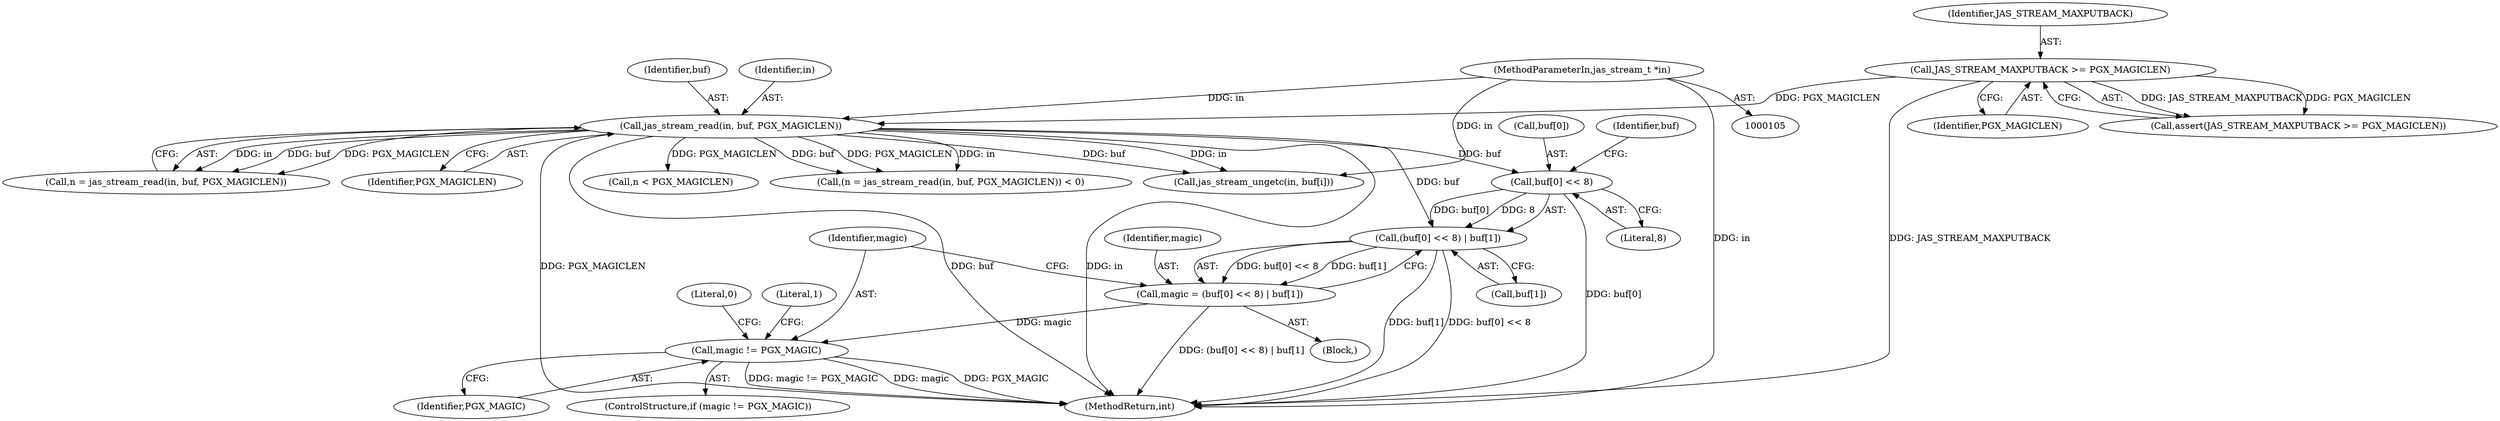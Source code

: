 digraph "0_jasper_d42b2388f7f8e0332c846675133acea151fc557a_45@array" {
"1000163" [label="(Call,(buf[0] << 8) | buf[1])"];
"1000164" [label="(Call,buf[0] << 8)"];
"1000120" [label="(Call,jas_stream_read(in, buf, PGX_MAGICLEN))"];
"1000106" [label="(MethodParameterIn,jas_stream_t *in)"];
"1000113" [label="(Call,JAS_STREAM_MAXPUTBACK >= PGX_MAGICLEN)"];
"1000161" [label="(Call,magic = (buf[0] << 8) | buf[1])"];
"1000173" [label="(Call,magic != PGX_MAGIC)"];
"1000168" [label="(Literal,8)"];
"1000154" [label="(Call,n < PGX_MAGICLEN)"];
"1000112" [label="(Call,assert(JAS_STREAM_MAXPUTBACK >= PGX_MAGICLEN))"];
"1000175" [label="(Identifier,PGX_MAGIC)"];
"1000182" [label="(MethodReturn,int)"];
"1000117" [label="(Call,(n = jas_stream_read(in, buf, PGX_MAGICLEN)) < 0)"];
"1000163" [label="(Call,(buf[0] << 8) | buf[1])"];
"1000169" [label="(Call,buf[1])"];
"1000122" [label="(Identifier,buf)"];
"1000179" [label="(Literal,1)"];
"1000113" [label="(Call,JAS_STREAM_MAXPUTBACK >= PGX_MAGICLEN)"];
"1000120" [label="(Call,jas_stream_read(in, buf, PGX_MAGICLEN))"];
"1000174" [label="(Identifier,magic)"];
"1000170" [label="(Identifier,buf)"];
"1000162" [label="(Identifier,magic)"];
"1000181" [label="(Literal,0)"];
"1000161" [label="(Call,magic = (buf[0] << 8) | buf[1])"];
"1000143" [label="(Call,jas_stream_ungetc(in, buf[i]))"];
"1000107" [label="(Block,)"];
"1000164" [label="(Call,buf[0] << 8)"];
"1000173" [label="(Call,magic != PGX_MAGIC)"];
"1000118" [label="(Call,n = jas_stream_read(in, buf, PGX_MAGICLEN))"];
"1000165" [label="(Call,buf[0])"];
"1000115" [label="(Identifier,PGX_MAGICLEN)"];
"1000121" [label="(Identifier,in)"];
"1000114" [label="(Identifier,JAS_STREAM_MAXPUTBACK)"];
"1000106" [label="(MethodParameterIn,jas_stream_t *in)"];
"1000123" [label="(Identifier,PGX_MAGICLEN)"];
"1000172" [label="(ControlStructure,if (magic != PGX_MAGIC))"];
"1000163" -> "1000161"  [label="AST: "];
"1000163" -> "1000169"  [label="CFG: "];
"1000164" -> "1000163"  [label="AST: "];
"1000169" -> "1000163"  [label="AST: "];
"1000161" -> "1000163"  [label="CFG: "];
"1000163" -> "1000182"  [label="DDG: buf[1]"];
"1000163" -> "1000182"  [label="DDG: buf[0] << 8"];
"1000163" -> "1000161"  [label="DDG: buf[0] << 8"];
"1000163" -> "1000161"  [label="DDG: buf[1]"];
"1000164" -> "1000163"  [label="DDG: buf[0]"];
"1000164" -> "1000163"  [label="DDG: 8"];
"1000120" -> "1000163"  [label="DDG: buf"];
"1000164" -> "1000168"  [label="CFG: "];
"1000165" -> "1000164"  [label="AST: "];
"1000168" -> "1000164"  [label="AST: "];
"1000170" -> "1000164"  [label="CFG: "];
"1000164" -> "1000182"  [label="DDG: buf[0]"];
"1000120" -> "1000164"  [label="DDG: buf"];
"1000120" -> "1000118"  [label="AST: "];
"1000120" -> "1000123"  [label="CFG: "];
"1000121" -> "1000120"  [label="AST: "];
"1000122" -> "1000120"  [label="AST: "];
"1000123" -> "1000120"  [label="AST: "];
"1000118" -> "1000120"  [label="CFG: "];
"1000120" -> "1000182"  [label="DDG: in"];
"1000120" -> "1000182"  [label="DDG: PGX_MAGICLEN"];
"1000120" -> "1000182"  [label="DDG: buf"];
"1000120" -> "1000117"  [label="DDG: in"];
"1000120" -> "1000117"  [label="DDG: buf"];
"1000120" -> "1000117"  [label="DDG: PGX_MAGICLEN"];
"1000120" -> "1000118"  [label="DDG: in"];
"1000120" -> "1000118"  [label="DDG: buf"];
"1000120" -> "1000118"  [label="DDG: PGX_MAGICLEN"];
"1000106" -> "1000120"  [label="DDG: in"];
"1000113" -> "1000120"  [label="DDG: PGX_MAGICLEN"];
"1000120" -> "1000143"  [label="DDG: in"];
"1000120" -> "1000143"  [label="DDG: buf"];
"1000120" -> "1000154"  [label="DDG: PGX_MAGICLEN"];
"1000106" -> "1000105"  [label="AST: "];
"1000106" -> "1000182"  [label="DDG: in"];
"1000106" -> "1000143"  [label="DDG: in"];
"1000113" -> "1000112"  [label="AST: "];
"1000113" -> "1000115"  [label="CFG: "];
"1000114" -> "1000113"  [label="AST: "];
"1000115" -> "1000113"  [label="AST: "];
"1000112" -> "1000113"  [label="CFG: "];
"1000113" -> "1000182"  [label="DDG: JAS_STREAM_MAXPUTBACK"];
"1000113" -> "1000112"  [label="DDG: JAS_STREAM_MAXPUTBACK"];
"1000113" -> "1000112"  [label="DDG: PGX_MAGICLEN"];
"1000161" -> "1000107"  [label="AST: "];
"1000162" -> "1000161"  [label="AST: "];
"1000174" -> "1000161"  [label="CFG: "];
"1000161" -> "1000182"  [label="DDG: (buf[0] << 8) | buf[1]"];
"1000161" -> "1000173"  [label="DDG: magic"];
"1000173" -> "1000172"  [label="AST: "];
"1000173" -> "1000175"  [label="CFG: "];
"1000174" -> "1000173"  [label="AST: "];
"1000175" -> "1000173"  [label="AST: "];
"1000179" -> "1000173"  [label="CFG: "];
"1000181" -> "1000173"  [label="CFG: "];
"1000173" -> "1000182"  [label="DDG: magic != PGX_MAGIC"];
"1000173" -> "1000182"  [label="DDG: magic"];
"1000173" -> "1000182"  [label="DDG: PGX_MAGIC"];
}
